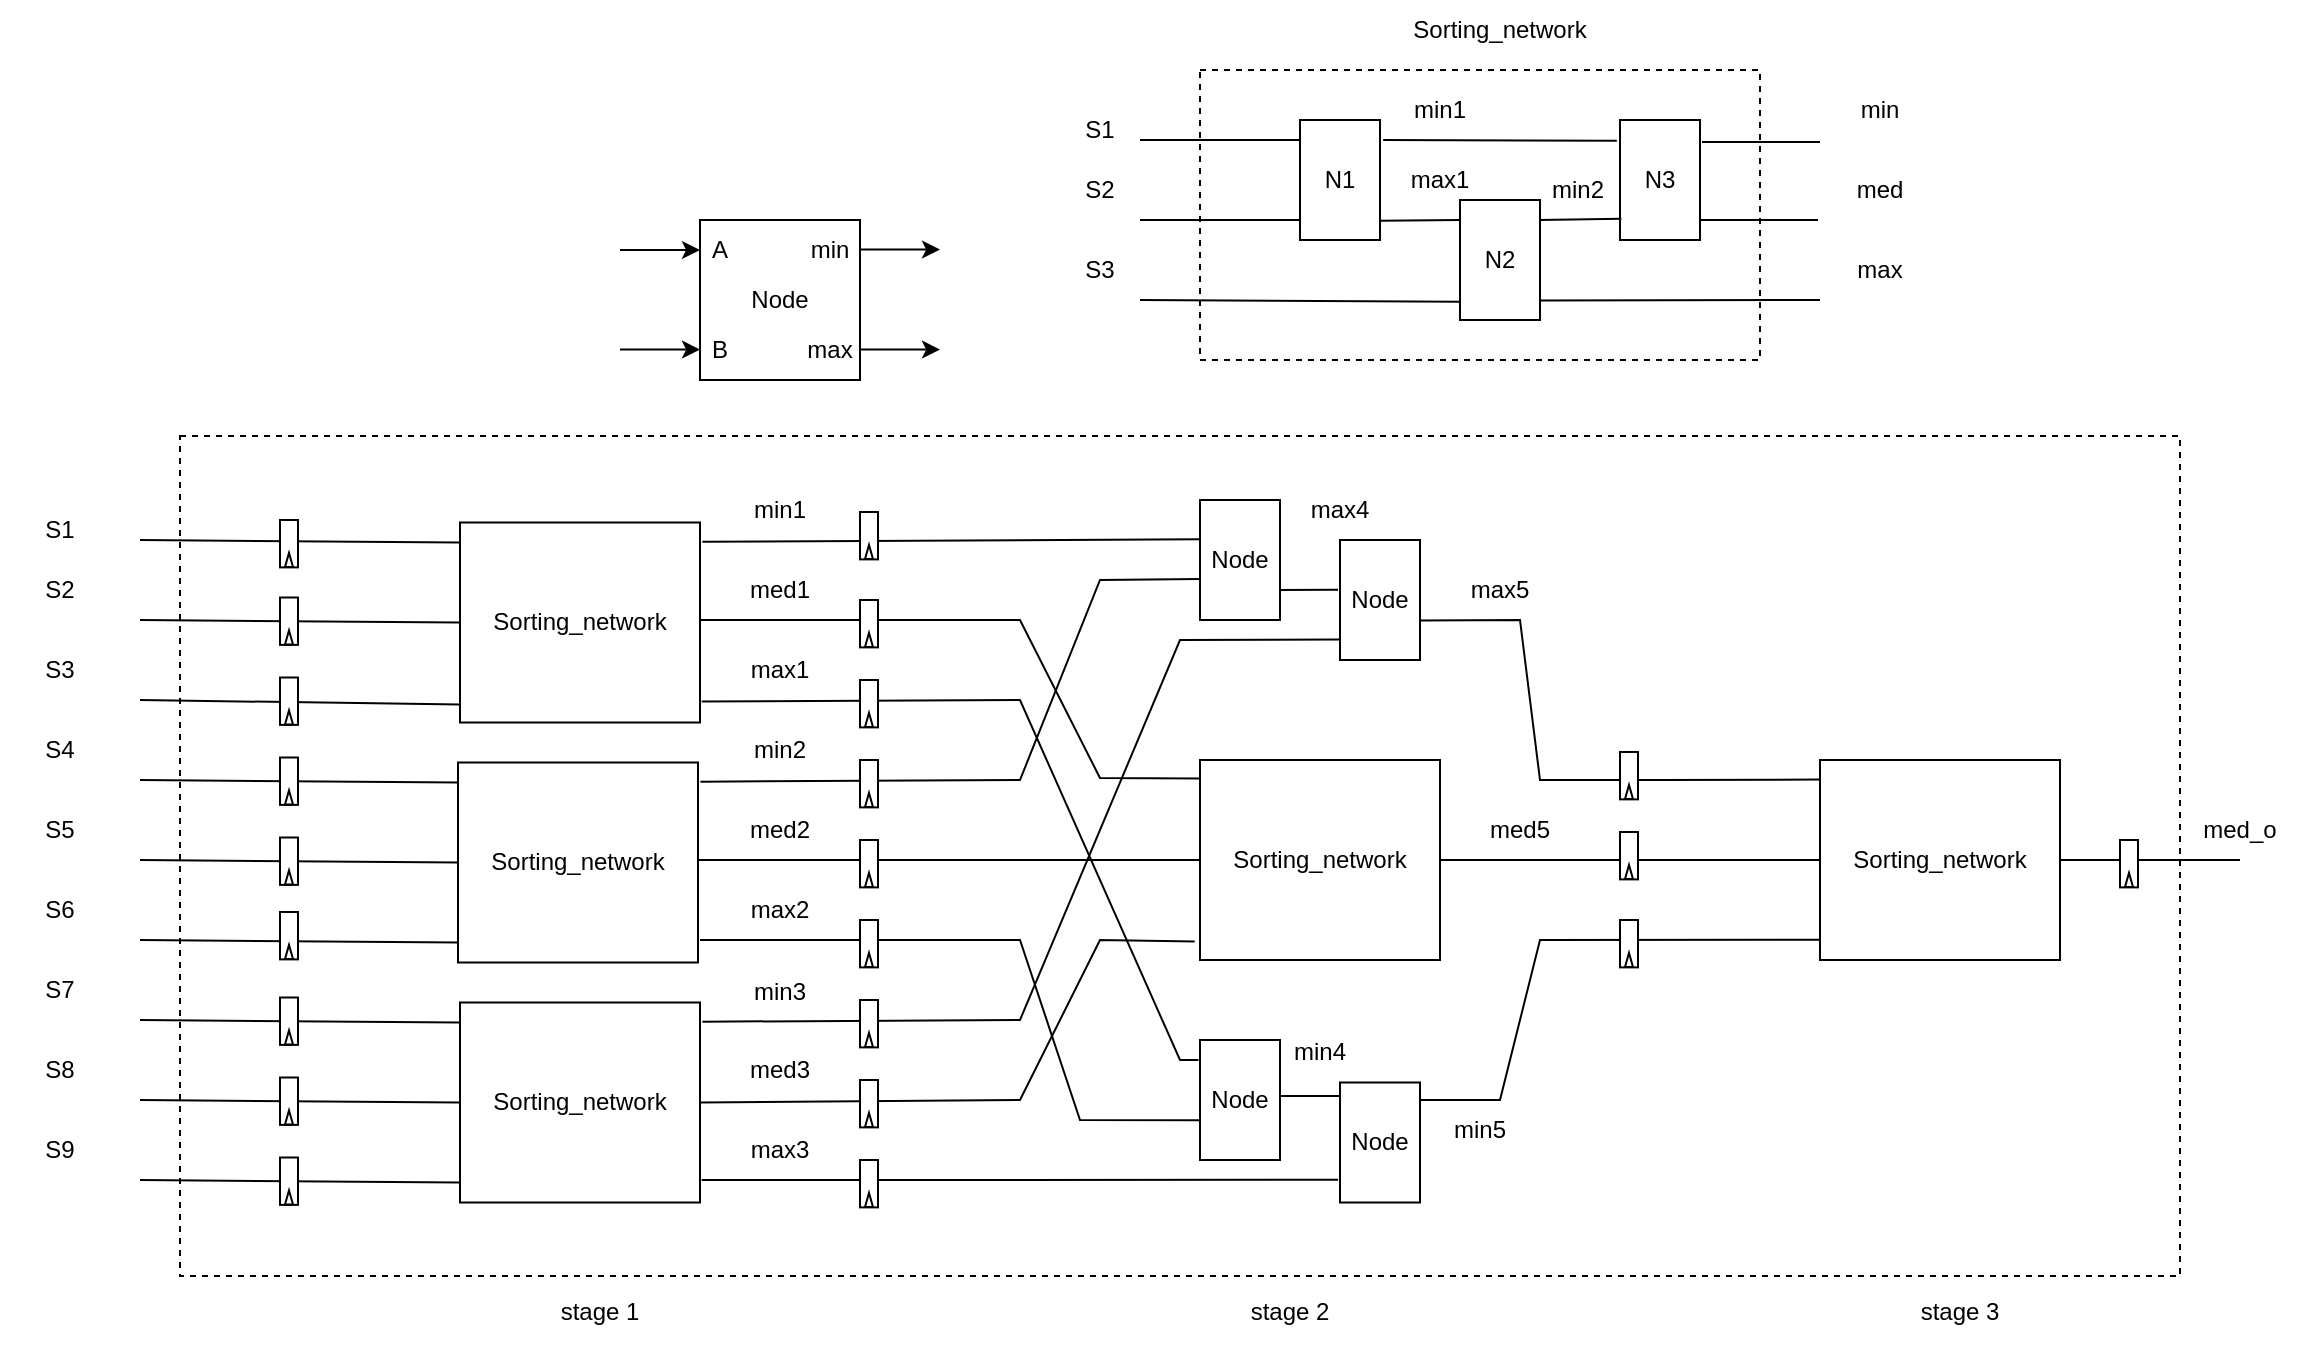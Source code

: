 <mxfile version="25.0.3">
  <diagram name="Page-1" id="OZMEXE9qiZKhC_GyDNDu">
    <mxGraphModel dx="2766" dy="2013" grid="1" gridSize="10" guides="1" tooltips="1" connect="1" arrows="1" fold="1" page="1" pageScale="1" pageWidth="850" pageHeight="1100" math="0" shadow="0">
      <root>
        <mxCell id="0" />
        <mxCell id="1" parent="0" />
        <mxCell id="ywR6gdVo3KpFQ-rbXmJj-112" value="" style="rounded=0;whiteSpace=wrap;html=1;dashed=1;" parent="1" vertex="1">
          <mxGeometry x="-100" y="188" width="1000" height="420" as="geometry" />
        </mxCell>
        <mxCell id="uKL7S93gOn8IDhQJY8BF-62" value="" style="rounded=0;whiteSpace=wrap;html=1;dashed=1;" parent="1" vertex="1">
          <mxGeometry x="410" y="5" width="280" height="145" as="geometry" />
        </mxCell>
        <mxCell id="uKL7S93gOn8IDhQJY8BF-1" value="" style="endArrow=none;html=1;rounded=0;" parent="1" edge="1">
          <mxGeometry width="50" height="50" relative="1" as="geometry">
            <mxPoint x="-120" y="240" as="sourcePoint" />
            <mxPoint x="40" y="241.25" as="targetPoint" />
          </mxGeometry>
        </mxCell>
        <mxCell id="uKL7S93gOn8IDhQJY8BF-2" value="" style="endArrow=none;html=1;rounded=0;" parent="1" edge="1">
          <mxGeometry width="50" height="50" relative="1" as="geometry">
            <mxPoint x="-120" y="280" as="sourcePoint" />
            <mxPoint x="40" y="281.25" as="targetPoint" />
          </mxGeometry>
        </mxCell>
        <mxCell id="uKL7S93gOn8IDhQJY8BF-3" value="" style="endArrow=none;html=1;rounded=0;" parent="1" edge="1">
          <mxGeometry width="50" height="50" relative="1" as="geometry">
            <mxPoint x="-120" y="320" as="sourcePoint" />
            <mxPoint x="40" y="322.25" as="targetPoint" />
          </mxGeometry>
        </mxCell>
        <mxCell id="uKL7S93gOn8IDhQJY8BF-5" value="" style="endArrow=none;html=1;rounded=0;" parent="1" edge="1">
          <mxGeometry width="50" height="50" relative="1" as="geometry">
            <mxPoint x="-120" y="360" as="sourcePoint" />
            <mxPoint x="40" y="361.25" as="targetPoint" />
          </mxGeometry>
        </mxCell>
        <mxCell id="uKL7S93gOn8IDhQJY8BF-6" value="" style="endArrow=none;html=1;rounded=0;" parent="1" edge="1">
          <mxGeometry width="50" height="50" relative="1" as="geometry">
            <mxPoint x="-120" y="400" as="sourcePoint" />
            <mxPoint x="40" y="401.25" as="targetPoint" />
          </mxGeometry>
        </mxCell>
        <mxCell id="uKL7S93gOn8IDhQJY8BF-7" value="" style="endArrow=none;html=1;rounded=0;" parent="1" edge="1">
          <mxGeometry width="50" height="50" relative="1" as="geometry">
            <mxPoint x="-120" y="440" as="sourcePoint" />
            <mxPoint x="40" y="441.25" as="targetPoint" />
          </mxGeometry>
        </mxCell>
        <mxCell id="uKL7S93gOn8IDhQJY8BF-8" value="" style="endArrow=none;html=1;rounded=0;" parent="1" edge="1">
          <mxGeometry width="50" height="50" relative="1" as="geometry">
            <mxPoint x="-120" y="480" as="sourcePoint" />
            <mxPoint x="40" y="481.25" as="targetPoint" />
          </mxGeometry>
        </mxCell>
        <mxCell id="uKL7S93gOn8IDhQJY8BF-9" value="" style="endArrow=none;html=1;rounded=0;" parent="1" edge="1">
          <mxGeometry width="50" height="50" relative="1" as="geometry">
            <mxPoint x="-120" y="520" as="sourcePoint" />
            <mxPoint x="40" y="521.25" as="targetPoint" />
          </mxGeometry>
        </mxCell>
        <mxCell id="uKL7S93gOn8IDhQJY8BF-10" value="" style="endArrow=none;html=1;rounded=0;" parent="1" edge="1">
          <mxGeometry width="50" height="50" relative="1" as="geometry">
            <mxPoint x="-120" y="560" as="sourcePoint" />
            <mxPoint x="40" y="561.25" as="targetPoint" />
          </mxGeometry>
        </mxCell>
        <mxCell id="uKL7S93gOn8IDhQJY8BF-13" value="S1" style="text;html=1;align=center;verticalAlign=middle;whiteSpace=wrap;rounded=0;" parent="1" vertex="1">
          <mxGeometry x="-190" y="220" width="60" height="30" as="geometry" />
        </mxCell>
        <mxCell id="uKL7S93gOn8IDhQJY8BF-14" value="S2" style="text;html=1;align=center;verticalAlign=middle;whiteSpace=wrap;rounded=0;" parent="1" vertex="1">
          <mxGeometry x="-190" y="250" width="60" height="30" as="geometry" />
        </mxCell>
        <mxCell id="uKL7S93gOn8IDhQJY8BF-15" value="S3" style="text;html=1;align=center;verticalAlign=middle;whiteSpace=wrap;rounded=0;" parent="1" vertex="1">
          <mxGeometry x="-190" y="290" width="60" height="30" as="geometry" />
        </mxCell>
        <mxCell id="uKL7S93gOn8IDhQJY8BF-16" value="S4" style="text;html=1;align=center;verticalAlign=middle;whiteSpace=wrap;rounded=0;" parent="1" vertex="1">
          <mxGeometry x="-190" y="330" width="60" height="30" as="geometry" />
        </mxCell>
        <mxCell id="uKL7S93gOn8IDhQJY8BF-17" value="S5" style="text;html=1;align=center;verticalAlign=middle;whiteSpace=wrap;rounded=0;" parent="1" vertex="1">
          <mxGeometry x="-190" y="370" width="60" height="30" as="geometry" />
        </mxCell>
        <mxCell id="uKL7S93gOn8IDhQJY8BF-18" value="S6" style="text;html=1;align=center;verticalAlign=middle;whiteSpace=wrap;rounded=0;" parent="1" vertex="1">
          <mxGeometry x="-190" y="410" width="60" height="30" as="geometry" />
        </mxCell>
        <mxCell id="uKL7S93gOn8IDhQJY8BF-19" value="S7" style="text;html=1;align=center;verticalAlign=middle;whiteSpace=wrap;rounded=0;" parent="1" vertex="1">
          <mxGeometry x="-190" y="450" width="60" height="30" as="geometry" />
        </mxCell>
        <mxCell id="uKL7S93gOn8IDhQJY8BF-20" value="S8" style="text;html=1;align=center;verticalAlign=middle;whiteSpace=wrap;rounded=0;" parent="1" vertex="1">
          <mxGeometry x="-190" y="490" width="60" height="30" as="geometry" />
        </mxCell>
        <mxCell id="uKL7S93gOn8IDhQJY8BF-21" value="S9" style="text;html=1;align=center;verticalAlign=middle;whiteSpace=wrap;rounded=0;" parent="1" vertex="1">
          <mxGeometry x="-190" y="530" width="60" height="30" as="geometry" />
        </mxCell>
        <mxCell id="uKL7S93gOn8IDhQJY8BF-28" value="Node" style="rounded=0;whiteSpace=wrap;html=1;" parent="1" vertex="1">
          <mxGeometry x="160" y="80" width="80" height="80" as="geometry" />
        </mxCell>
        <mxCell id="uKL7S93gOn8IDhQJY8BF-29" value="A" style="text;html=1;align=center;verticalAlign=middle;whiteSpace=wrap;rounded=0;" parent="1" vertex="1">
          <mxGeometry x="160" y="80" width="20" height="30" as="geometry" />
        </mxCell>
        <mxCell id="uKL7S93gOn8IDhQJY8BF-31" value="B" style="text;html=1;align=center;verticalAlign=middle;whiteSpace=wrap;rounded=0;" parent="1" vertex="1">
          <mxGeometry x="160" y="130" width="20" height="30" as="geometry" />
        </mxCell>
        <mxCell id="uKL7S93gOn8IDhQJY8BF-33" value="min" style="text;html=1;align=center;verticalAlign=middle;whiteSpace=wrap;rounded=0;" parent="1" vertex="1">
          <mxGeometry x="210" y="80" width="30" height="30" as="geometry" />
        </mxCell>
        <mxCell id="uKL7S93gOn8IDhQJY8BF-34" value="max" style="text;html=1;align=center;verticalAlign=middle;whiteSpace=wrap;rounded=0;" parent="1" vertex="1">
          <mxGeometry x="210" y="130" width="30" height="30" as="geometry" />
        </mxCell>
        <mxCell id="uKL7S93gOn8IDhQJY8BF-35" value="" style="endArrow=classic;html=1;rounded=0;entryX=0;entryY=0.5;entryDx=0;entryDy=0;" parent="1" target="uKL7S93gOn8IDhQJY8BF-29" edge="1">
          <mxGeometry width="50" height="50" relative="1" as="geometry">
            <mxPoint x="120" y="95" as="sourcePoint" />
            <mxPoint x="120" y="80" as="targetPoint" />
          </mxGeometry>
        </mxCell>
        <mxCell id="uKL7S93gOn8IDhQJY8BF-36" value="" style="endArrow=classic;html=1;rounded=0;entryX=0;entryY=0.5;entryDx=0;entryDy=0;" parent="1" edge="1">
          <mxGeometry width="50" height="50" relative="1" as="geometry">
            <mxPoint x="120" y="144.8" as="sourcePoint" />
            <mxPoint x="160" y="144.8" as="targetPoint" />
          </mxGeometry>
        </mxCell>
        <mxCell id="uKL7S93gOn8IDhQJY8BF-37" value="" style="endArrow=classic;html=1;rounded=0;entryX=0;entryY=0.5;entryDx=0;entryDy=0;" parent="1" edge="1">
          <mxGeometry width="50" height="50" relative="1" as="geometry">
            <mxPoint x="240" y="94.8" as="sourcePoint" />
            <mxPoint x="280" y="94.8" as="targetPoint" />
          </mxGeometry>
        </mxCell>
        <mxCell id="uKL7S93gOn8IDhQJY8BF-38" value="" style="endArrow=classic;html=1;rounded=0;entryX=0;entryY=0.5;entryDx=0;entryDy=0;" parent="1" edge="1">
          <mxGeometry width="50" height="50" relative="1" as="geometry">
            <mxPoint x="240" y="144.8" as="sourcePoint" />
            <mxPoint x="280" y="144.8" as="targetPoint" />
          </mxGeometry>
        </mxCell>
        <mxCell id="uKL7S93gOn8IDhQJY8BF-42" value="" style="endArrow=none;html=1;rounded=0;" parent="1" edge="1">
          <mxGeometry width="50" height="50" relative="1" as="geometry">
            <mxPoint x="380" y="40" as="sourcePoint" />
            <mxPoint x="460" y="40" as="targetPoint" />
          </mxGeometry>
        </mxCell>
        <mxCell id="uKL7S93gOn8IDhQJY8BF-43" value="" style="endArrow=none;html=1;rounded=0;" parent="1" edge="1">
          <mxGeometry width="50" height="50" relative="1" as="geometry">
            <mxPoint x="380" y="80" as="sourcePoint" />
            <mxPoint x="460" y="80" as="targetPoint" />
          </mxGeometry>
        </mxCell>
        <mxCell id="uKL7S93gOn8IDhQJY8BF-44" value="" style="endArrow=none;html=1;rounded=0;entryX=0.02;entryY=0.847;entryDx=0;entryDy=0;entryPerimeter=0;" parent="1" target="uKL7S93gOn8IDhQJY8BF-50" edge="1">
          <mxGeometry width="50" height="50" relative="1" as="geometry">
            <mxPoint x="380" y="120" as="sourcePoint" />
            <mxPoint x="460" y="120" as="targetPoint" />
          </mxGeometry>
        </mxCell>
        <mxCell id="uKL7S93gOn8IDhQJY8BF-45" value="S1" style="text;html=1;align=center;verticalAlign=middle;whiteSpace=wrap;rounded=0;" parent="1" vertex="1">
          <mxGeometry x="330" y="20" width="60" height="30" as="geometry" />
        </mxCell>
        <mxCell id="uKL7S93gOn8IDhQJY8BF-46" value="S2" style="text;html=1;align=center;verticalAlign=middle;whiteSpace=wrap;rounded=0;" parent="1" vertex="1">
          <mxGeometry x="330" y="50" width="60" height="30" as="geometry" />
        </mxCell>
        <mxCell id="uKL7S93gOn8IDhQJY8BF-47" value="S3" style="text;html=1;align=center;verticalAlign=middle;whiteSpace=wrap;rounded=0;" parent="1" vertex="1">
          <mxGeometry x="330" y="90" width="60" height="30" as="geometry" />
        </mxCell>
        <mxCell id="uKL7S93gOn8IDhQJY8BF-48" value="N1" style="rounded=0;whiteSpace=wrap;html=1;" parent="1" vertex="1">
          <mxGeometry x="460" y="30" width="40" height="60" as="geometry" />
        </mxCell>
        <mxCell id="uKL7S93gOn8IDhQJY8BF-49" value="" style="endArrow=none;html=1;rounded=0;exitX=0.99;exitY=0.84;exitDx=0;exitDy=0;exitPerimeter=0;" parent="1" source="uKL7S93gOn8IDhQJY8BF-48" edge="1">
          <mxGeometry width="50" height="50" relative="1" as="geometry">
            <mxPoint x="560" y="120" as="sourcePoint" />
            <mxPoint x="540" y="80" as="targetPoint" />
          </mxGeometry>
        </mxCell>
        <mxCell id="uKL7S93gOn8IDhQJY8BF-50" value="N2" style="rounded=0;whiteSpace=wrap;html=1;" parent="1" vertex="1">
          <mxGeometry x="540" y="70" width="40" height="60" as="geometry" />
        </mxCell>
        <mxCell id="uKL7S93gOn8IDhQJY8BF-51" value="N3" style="rounded=0;whiteSpace=wrap;html=1;" parent="1" vertex="1">
          <mxGeometry x="620" y="30" width="40" height="60" as="geometry" />
        </mxCell>
        <mxCell id="uKL7S93gOn8IDhQJY8BF-52" value="" style="endArrow=none;html=1;rounded=0;entryX=-0.04;entryY=0.173;entryDx=0;entryDy=0;entryPerimeter=0;exitX=1.04;exitY=0.167;exitDx=0;exitDy=0;exitPerimeter=0;" parent="1" source="uKL7S93gOn8IDhQJY8BF-48" target="uKL7S93gOn8IDhQJY8BF-51" edge="1">
          <mxGeometry width="50" height="50" relative="1" as="geometry">
            <mxPoint x="535" y="80" as="sourcePoint" />
            <mxPoint x="585" y="30" as="targetPoint" />
          </mxGeometry>
        </mxCell>
        <mxCell id="uKL7S93gOn8IDhQJY8BF-53" value="" style="endArrow=none;html=1;rounded=0;exitX=0.992;exitY=0.167;exitDx=0;exitDy=0;exitPerimeter=0;entryX=0.017;entryY=0.822;entryDx=0;entryDy=0;entryPerimeter=0;" parent="1" source="uKL7S93gOn8IDhQJY8BF-50" target="uKL7S93gOn8IDhQJY8BF-51" edge="1">
          <mxGeometry width="50" height="50" relative="1" as="geometry">
            <mxPoint x="650" y="100" as="sourcePoint" />
            <mxPoint x="700" y="50" as="targetPoint" />
          </mxGeometry>
        </mxCell>
        <mxCell id="uKL7S93gOn8IDhQJY8BF-54" value="" style="endArrow=none;html=1;rounded=0;exitX=0.996;exitY=0.837;exitDx=0;exitDy=0;exitPerimeter=0;" parent="1" source="uKL7S93gOn8IDhQJY8BF-50" edge="1">
          <mxGeometry width="50" height="50" relative="1" as="geometry">
            <mxPoint x="650" y="150" as="sourcePoint" />
            <mxPoint x="720" y="120" as="targetPoint" />
          </mxGeometry>
        </mxCell>
        <mxCell id="uKL7S93gOn8IDhQJY8BF-55" value="" style="endArrow=none;html=1;rounded=0;" parent="1" edge="1">
          <mxGeometry width="50" height="50" relative="1" as="geometry">
            <mxPoint x="661" y="41" as="sourcePoint" />
            <mxPoint x="720" y="41" as="targetPoint" />
          </mxGeometry>
        </mxCell>
        <mxCell id="uKL7S93gOn8IDhQJY8BF-56" value="" style="endArrow=none;html=1;rounded=0;exitX=1.032;exitY=0.181;exitDx=0;exitDy=0;exitPerimeter=0;" parent="1" edge="1">
          <mxGeometry width="50" height="50" relative="1" as="geometry">
            <mxPoint x="660" y="80" as="sourcePoint" />
            <mxPoint x="719" y="80" as="targetPoint" />
          </mxGeometry>
        </mxCell>
        <mxCell id="uKL7S93gOn8IDhQJY8BF-58" value="min" style="text;html=1;align=center;verticalAlign=middle;whiteSpace=wrap;rounded=0;" parent="1" vertex="1">
          <mxGeometry x="720" y="10" width="60" height="30" as="geometry" />
        </mxCell>
        <mxCell id="uKL7S93gOn8IDhQJY8BF-60" value="med" style="text;html=1;align=center;verticalAlign=middle;whiteSpace=wrap;rounded=0;" parent="1" vertex="1">
          <mxGeometry x="720" y="50" width="60" height="30" as="geometry" />
        </mxCell>
        <mxCell id="uKL7S93gOn8IDhQJY8BF-61" value="max" style="text;html=1;align=center;verticalAlign=middle;whiteSpace=wrap;rounded=0;" parent="1" vertex="1">
          <mxGeometry x="720" y="90" width="60" height="30" as="geometry" />
        </mxCell>
        <mxCell id="uKL7S93gOn8IDhQJY8BF-63" value="Sorting_network" style="text;html=1;align=center;verticalAlign=middle;whiteSpace=wrap;rounded=0;" parent="1" vertex="1">
          <mxGeometry x="530" y="-30" width="60" height="30" as="geometry" />
        </mxCell>
        <mxCell id="uKL7S93gOn8IDhQJY8BF-64" value="Sorting_network" style="rounded=0;whiteSpace=wrap;html=1;" parent="1" vertex="1">
          <mxGeometry x="40" y="231.25" width="120" height="100" as="geometry" />
        </mxCell>
        <mxCell id="uKL7S93gOn8IDhQJY8BF-65" value="" style="endArrow=none;html=1;rounded=0;exitX=1.01;exitY=0.096;exitDx=0;exitDy=0;exitPerimeter=0;entryX=0.005;entryY=0.327;entryDx=0;entryDy=0;entryPerimeter=0;" parent="1" source="uKL7S93gOn8IDhQJY8BF-64" target="ywR6gdVo3KpFQ-rbXmJj-98" edge="1">
          <mxGeometry width="50" height="50" relative="1" as="geometry">
            <mxPoint x="300" y="260" as="sourcePoint" />
            <mxPoint x="407.48" y="238.55" as="targetPoint" />
          </mxGeometry>
        </mxCell>
        <mxCell id="uKL7S93gOn8IDhQJY8BF-66" value="" style="endArrow=none;html=1;rounded=0;entryX=0;entryY=0.092;entryDx=0;entryDy=0;entryPerimeter=0;" parent="1" target="uKL7S93gOn8IDhQJY8BF-96" edge="1">
          <mxGeometry width="50" height="50" relative="1" as="geometry">
            <mxPoint x="160" y="280" as="sourcePoint" />
            <mxPoint x="321" y="279.66" as="targetPoint" />
            <Array as="points">
              <mxPoint x="320" y="280" />
              <mxPoint x="360" y="359" />
            </Array>
          </mxGeometry>
        </mxCell>
        <mxCell id="uKL7S93gOn8IDhQJY8BF-67" value="" style="endArrow=none;html=1;rounded=0;exitX=1.007;exitY=0.895;exitDx=0;exitDy=0;exitPerimeter=0;entryX=-0.019;entryY=0.167;entryDx=0;entryDy=0;entryPerimeter=0;" parent="1" source="uKL7S93gOn8IDhQJY8BF-64" target="ywR6gdVo3KpFQ-rbXmJj-103" edge="1">
          <mxGeometry width="50" height="50" relative="1" as="geometry">
            <mxPoint x="240" y="320" as="sourcePoint" />
            <mxPoint x="410.0" y="500.3" as="targetPoint" />
            <Array as="points">
              <mxPoint x="320" y="320" />
              <mxPoint x="400" y="500" />
            </Array>
          </mxGeometry>
        </mxCell>
        <mxCell id="uKL7S93gOn8IDhQJY8BF-68" value="min1" style="text;html=1;align=center;verticalAlign=middle;whiteSpace=wrap;rounded=0;" parent="1" vertex="1">
          <mxGeometry x="169.5" y="210" width="60" height="30" as="geometry" />
        </mxCell>
        <mxCell id="uKL7S93gOn8IDhQJY8BF-70" value="med1" style="text;html=1;align=center;verticalAlign=middle;whiteSpace=wrap;rounded=0;" parent="1" vertex="1">
          <mxGeometry x="170" y="250" width="60" height="30" as="geometry" />
        </mxCell>
        <mxCell id="uKL7S93gOn8IDhQJY8BF-71" value="max1" style="text;html=1;align=center;verticalAlign=middle;whiteSpace=wrap;rounded=0;" parent="1" vertex="1">
          <mxGeometry x="170" y="290" width="60" height="30" as="geometry" />
        </mxCell>
        <mxCell id="uKL7S93gOn8IDhQJY8BF-80" value="Sorting_network" style="rounded=0;whiteSpace=wrap;html=1;" parent="1" vertex="1">
          <mxGeometry x="39" y="351.25" width="120" height="100" as="geometry" />
        </mxCell>
        <mxCell id="uKL7S93gOn8IDhQJY8BF-81" value="" style="endArrow=none;html=1;rounded=0;exitX=1.01;exitY=0.096;exitDx=0;exitDy=0;exitPerimeter=0;entryX=-0.006;entryY=0.658;entryDx=0;entryDy=0;entryPerimeter=0;" parent="1" source="uKL7S93gOn8IDhQJY8BF-80" target="ywR6gdVo3KpFQ-rbXmJj-98" edge="1">
          <mxGeometry width="50" height="50" relative="1" as="geometry">
            <mxPoint x="299" y="380" as="sourcePoint" />
            <mxPoint x="409" y="260" as="targetPoint" />
            <Array as="points">
              <mxPoint x="320" y="360" />
              <mxPoint x="360" y="260" />
            </Array>
          </mxGeometry>
        </mxCell>
        <mxCell id="uKL7S93gOn8IDhQJY8BF-82" value="" style="endArrow=none;html=1;rounded=0;entryX=0;entryY=0.5;entryDx=0;entryDy=0;" parent="1" target="uKL7S93gOn8IDhQJY8BF-96" edge="1">
          <mxGeometry width="50" height="50" relative="1" as="geometry">
            <mxPoint x="159" y="400" as="sourcePoint" />
            <mxPoint x="320" y="399.66" as="targetPoint" />
          </mxGeometry>
        </mxCell>
        <mxCell id="uKL7S93gOn8IDhQJY8BF-83" value="" style="endArrow=none;html=1;rounded=0;entryX=0.016;entryY=0.668;entryDx=0;entryDy=0;entryPerimeter=0;" parent="1" target="ywR6gdVo3KpFQ-rbXmJj-103" edge="1">
          <mxGeometry width="50" height="50" relative="1" as="geometry">
            <mxPoint x="160" y="440" as="sourcePoint" />
            <mxPoint x="408.92" y="529.6" as="targetPoint" />
            <Array as="points">
              <mxPoint x="320" y="440" />
              <mxPoint x="350" y="530" />
            </Array>
          </mxGeometry>
        </mxCell>
        <mxCell id="uKL7S93gOn8IDhQJY8BF-84" value="min2" style="text;html=1;align=center;verticalAlign=middle;whiteSpace=wrap;rounded=0;" parent="1" vertex="1">
          <mxGeometry x="169.5" y="330" width="60" height="30" as="geometry" />
        </mxCell>
        <mxCell id="uKL7S93gOn8IDhQJY8BF-85" value="med2" style="text;html=1;align=center;verticalAlign=middle;whiteSpace=wrap;rounded=0;" parent="1" vertex="1">
          <mxGeometry x="170" y="370" width="60" height="30" as="geometry" />
        </mxCell>
        <mxCell id="uKL7S93gOn8IDhQJY8BF-86" value="max2" style="text;html=1;align=center;verticalAlign=middle;whiteSpace=wrap;rounded=0;" parent="1" vertex="1">
          <mxGeometry x="170" y="410" width="60" height="30" as="geometry" />
        </mxCell>
        <mxCell id="uKL7S93gOn8IDhQJY8BF-87" value="Sorting_network" style="rounded=0;whiteSpace=wrap;html=1;" parent="1" vertex="1">
          <mxGeometry x="40" y="471.25" width="120" height="100" as="geometry" />
        </mxCell>
        <mxCell id="uKL7S93gOn8IDhQJY8BF-88" value="" style="endArrow=none;html=1;rounded=0;exitX=1.01;exitY=0.096;exitDx=0;exitDy=0;exitPerimeter=0;entryX=-0.011;entryY=0.829;entryDx=0;entryDy=0;entryPerimeter=0;" parent="1" source="uKL7S93gOn8IDhQJY8BF-87" target="ywR6gdVo3KpFQ-rbXmJj-99" edge="1">
          <mxGeometry width="50" height="50" relative="1" as="geometry">
            <mxPoint x="300" y="500" as="sourcePoint" />
            <mxPoint x="410" y="280" as="targetPoint" />
            <Array as="points">
              <mxPoint x="320" y="480" />
              <mxPoint x="400" y="290" />
            </Array>
          </mxGeometry>
        </mxCell>
        <mxCell id="uKL7S93gOn8IDhQJY8BF-89" value="" style="endArrow=none;html=1;rounded=0;exitX=1;exitY=0.5;exitDx=0;exitDy=0;entryX=-0.022;entryY=0.907;entryDx=0;entryDy=0;entryPerimeter=0;" parent="1" source="uKL7S93gOn8IDhQJY8BF-87" target="uKL7S93gOn8IDhQJY8BF-96" edge="1">
          <mxGeometry width="50" height="50" relative="1" as="geometry">
            <mxPoint x="240" y="519.66" as="sourcePoint" />
            <mxPoint x="321" y="519.66" as="targetPoint" />
            <Array as="points">
              <mxPoint x="320" y="520" />
              <mxPoint x="360" y="440" />
            </Array>
          </mxGeometry>
        </mxCell>
        <mxCell id="uKL7S93gOn8IDhQJY8BF-90" value="" style="endArrow=none;html=1;rounded=0;exitX=1.007;exitY=0.888;exitDx=0;exitDy=0;exitPerimeter=0;entryX=-0.024;entryY=0.81;entryDx=0;entryDy=0;entryPerimeter=0;" parent="1" source="uKL7S93gOn8IDhQJY8BF-87" target="ywR6gdVo3KpFQ-rbXmJj-104" edge="1">
          <mxGeometry width="50" height="50" relative="1" as="geometry">
            <mxPoint x="240" y="560" as="sourcePoint" />
            <mxPoint x="407.72" y="559.0" as="targetPoint" />
          </mxGeometry>
        </mxCell>
        <mxCell id="uKL7S93gOn8IDhQJY8BF-91" value="min3" style="text;html=1;align=center;verticalAlign=middle;whiteSpace=wrap;rounded=0;" parent="1" vertex="1">
          <mxGeometry x="170" y="451.25" width="60" height="30" as="geometry" />
        </mxCell>
        <mxCell id="uKL7S93gOn8IDhQJY8BF-92" value="med3" style="text;html=1;align=center;verticalAlign=middle;whiteSpace=wrap;rounded=0;" parent="1" vertex="1">
          <mxGeometry x="169.5" y="490" width="60" height="30" as="geometry" />
        </mxCell>
        <mxCell id="uKL7S93gOn8IDhQJY8BF-93" value="max3" style="text;html=1;align=center;verticalAlign=middle;whiteSpace=wrap;rounded=0;" parent="1" vertex="1">
          <mxGeometry x="170" y="530" width="60" height="30" as="geometry" />
        </mxCell>
        <mxCell id="uKL7S93gOn8IDhQJY8BF-96" value="Sorting_network" style="rounded=0;whiteSpace=wrap;html=1;" parent="1" vertex="1">
          <mxGeometry x="410" y="350" width="120" height="100" as="geometry" />
        </mxCell>
        <mxCell id="uKL7S93gOn8IDhQJY8BF-97" value="min1" style="text;html=1;align=center;verticalAlign=middle;whiteSpace=wrap;rounded=0;" parent="1" vertex="1">
          <mxGeometry x="500" y="10" width="60" height="30" as="geometry" />
        </mxCell>
        <mxCell id="uKL7S93gOn8IDhQJY8BF-99" value="max1" style="text;html=1;align=center;verticalAlign=middle;whiteSpace=wrap;rounded=0;" parent="1" vertex="1">
          <mxGeometry x="500" y="45" width="60" height="30" as="geometry" />
        </mxCell>
        <mxCell id="uKL7S93gOn8IDhQJY8BF-100" value="min2" style="text;html=1;align=center;verticalAlign=middle;whiteSpace=wrap;rounded=0;" parent="1" vertex="1">
          <mxGeometry x="569" y="50" width="60" height="30" as="geometry" />
        </mxCell>
        <mxCell id="uKL7S93gOn8IDhQJY8BF-104" value="" style="endArrow=none;html=1;rounded=0;exitX=1;exitY=0.5;exitDx=0;exitDy=0;entryX=0;entryY=0.5;entryDx=0;entryDy=0;" parent="1" source="uKL7S93gOn8IDhQJY8BF-96" target="uKL7S93gOn8IDhQJY8BF-107" edge="1">
          <mxGeometry width="50" height="50" relative="1" as="geometry">
            <mxPoint x="740" y="460" as="sourcePoint" />
            <mxPoint x="600" y="400" as="targetPoint" />
          </mxGeometry>
        </mxCell>
        <mxCell id="uKL7S93gOn8IDhQJY8BF-107" value="Sorting_network" style="rounded=0;whiteSpace=wrap;html=1;" parent="1" vertex="1">
          <mxGeometry x="720" y="350" width="120" height="100" as="geometry" />
        </mxCell>
        <mxCell id="uKL7S93gOn8IDhQJY8BF-108" value="" style="endArrow=none;html=1;rounded=0;entryX=0.001;entryY=0.098;entryDx=0;entryDy=0;entryPerimeter=0;exitX=0.994;exitY=0.67;exitDx=0;exitDy=0;exitPerimeter=0;" parent="1" source="ywR6gdVo3KpFQ-rbXmJj-99" target="uKL7S93gOn8IDhQJY8BF-107" edge="1">
          <mxGeometry width="50" height="50" relative="1" as="geometry">
            <mxPoint x="530.6" y="279.05" as="sourcePoint" />
            <mxPoint x="610" y="350" as="targetPoint" />
            <Array as="points">
              <mxPoint x="570" y="280" />
              <mxPoint x="580" y="360" />
              <mxPoint x="640" y="360" />
            </Array>
          </mxGeometry>
        </mxCell>
        <mxCell id="uKL7S93gOn8IDhQJY8BF-110" value="" style="endArrow=none;html=1;rounded=0;entryX=-0.001;entryY=0.899;entryDx=0;entryDy=0;entryPerimeter=0;exitX=1;exitY=0.146;exitDx=0;exitDy=0;exitPerimeter=0;" parent="1" source="ywR6gdVo3KpFQ-rbXmJj-104" target="uKL7S93gOn8IDhQJY8BF-107" edge="1">
          <mxGeometry width="50" height="50" relative="1" as="geometry">
            <mxPoint x="530.0" y="520" as="sourcePoint" />
            <mxPoint x="570" y="500" as="targetPoint" />
            <Array as="points">
              <mxPoint x="560" y="520" />
              <mxPoint x="580" y="440" />
            </Array>
          </mxGeometry>
        </mxCell>
        <mxCell id="uKL7S93gOn8IDhQJY8BF-111" value="" style="endArrow=none;html=1;rounded=0;exitX=1;exitY=0.5;exitDx=0;exitDy=0;entryX=0.5;entryY=1;entryDx=0;entryDy=0;" parent="1" source="uKL7S93gOn8IDhQJY8BF-107" target="uKL7S93gOn8IDhQJY8BF-119" edge="1">
          <mxGeometry width="50" height="50" relative="1" as="geometry">
            <mxPoint x="770" y="420" as="sourcePoint" />
            <mxPoint x="780" y="400" as="targetPoint" />
          </mxGeometry>
        </mxCell>
        <mxCell id="uKL7S93gOn8IDhQJY8BF-118" value="med5" style="text;html=1;align=center;verticalAlign=middle;whiteSpace=wrap;rounded=0;" parent="1" vertex="1">
          <mxGeometry x="540" y="370" width="60" height="30" as="geometry" />
        </mxCell>
        <mxCell id="uKL7S93gOn8IDhQJY8BF-119" value="med_o" style="text;html=1;align=center;verticalAlign=middle;whiteSpace=wrap;rounded=0;" parent="1" vertex="1">
          <mxGeometry x="900" y="369.99" width="60" height="30" as="geometry" />
        </mxCell>
        <mxCell id="zksBitmu3ssV2ISToepD-1" value="stage 1" style="text;html=1;align=center;verticalAlign=middle;whiteSpace=wrap;rounded=0;" parent="1" vertex="1">
          <mxGeometry x="80" y="611.25" width="60" height="30" as="geometry" />
        </mxCell>
        <mxCell id="zksBitmu3ssV2ISToepD-3" value="stage 2" style="text;html=1;align=center;verticalAlign=middle;whiteSpace=wrap;rounded=0;" parent="1" vertex="1">
          <mxGeometry x="425" y="611.25" width="60" height="30" as="geometry" />
        </mxCell>
        <mxCell id="zksBitmu3ssV2ISToepD-4" value="stage 3" style="text;html=1;align=center;verticalAlign=middle;whiteSpace=wrap;rounded=0;" parent="1" vertex="1">
          <mxGeometry x="760" y="611.25" width="60" height="30" as="geometry" />
        </mxCell>
        <mxCell id="_PjeG-Arwg3pyeLobfxm-5" value="max5" style="text;html=1;align=center;verticalAlign=middle;whiteSpace=wrap;rounded=0;" parent="1" vertex="1">
          <mxGeometry x="530" y="250" width="60" height="30" as="geometry" />
        </mxCell>
        <mxCell id="_PjeG-Arwg3pyeLobfxm-6" value="min5" style="text;html=1;align=center;verticalAlign=middle;whiteSpace=wrap;rounded=0;" parent="1" vertex="1">
          <mxGeometry x="520" y="520" width="60" height="30" as="geometry" />
        </mxCell>
        <mxCell id="ywR6gdVo3KpFQ-rbXmJj-3" value="" style="group" parent="1" vertex="1" connectable="0">
          <mxGeometry x="-50" y="230" width="9" height="24" as="geometry" />
        </mxCell>
        <mxCell id="ywR6gdVo3KpFQ-rbXmJj-1" value="" style="rounded=0;whiteSpace=wrap;html=1;" parent="ywR6gdVo3KpFQ-rbXmJj-3" vertex="1">
          <mxGeometry width="9" height="23.695" as="geometry" />
        </mxCell>
        <mxCell id="ywR6gdVo3KpFQ-rbXmJj-2" value="" style="triangle;whiteSpace=wrap;html=1;rotation=270;" parent="ywR6gdVo3KpFQ-rbXmJj-3" vertex="1">
          <mxGeometry x="1" y="18" width="7" height="4" as="geometry" />
        </mxCell>
        <mxCell id="ywR6gdVo3KpFQ-rbXmJj-24" value="" style="group" parent="1" vertex="1" connectable="0">
          <mxGeometry x="-50" y="268.75" width="9" height="24" as="geometry" />
        </mxCell>
        <mxCell id="ywR6gdVo3KpFQ-rbXmJj-25" value="" style="rounded=0;whiteSpace=wrap;html=1;" parent="ywR6gdVo3KpFQ-rbXmJj-24" vertex="1">
          <mxGeometry width="9" height="23.695" as="geometry" />
        </mxCell>
        <mxCell id="ywR6gdVo3KpFQ-rbXmJj-26" value="" style="triangle;whiteSpace=wrap;html=1;rotation=270;" parent="ywR6gdVo3KpFQ-rbXmJj-24" vertex="1">
          <mxGeometry x="1" y="18" width="7" height="4" as="geometry" />
        </mxCell>
        <mxCell id="ywR6gdVo3KpFQ-rbXmJj-27" value="" style="group" parent="1" vertex="1" connectable="0">
          <mxGeometry x="-50" y="308.75" width="9" height="24" as="geometry" />
        </mxCell>
        <mxCell id="ywR6gdVo3KpFQ-rbXmJj-28" value="" style="rounded=0;whiteSpace=wrap;html=1;" parent="ywR6gdVo3KpFQ-rbXmJj-27" vertex="1">
          <mxGeometry width="9" height="23.695" as="geometry" />
        </mxCell>
        <mxCell id="ywR6gdVo3KpFQ-rbXmJj-29" value="" style="triangle;whiteSpace=wrap;html=1;rotation=270;" parent="ywR6gdVo3KpFQ-rbXmJj-27" vertex="1">
          <mxGeometry x="1" y="18" width="7" height="4" as="geometry" />
        </mxCell>
        <mxCell id="ywR6gdVo3KpFQ-rbXmJj-30" value="" style="group" parent="1" vertex="1" connectable="0">
          <mxGeometry x="-50" y="348.75" width="9" height="24" as="geometry" />
        </mxCell>
        <mxCell id="ywR6gdVo3KpFQ-rbXmJj-31" value="" style="rounded=0;whiteSpace=wrap;html=1;" parent="ywR6gdVo3KpFQ-rbXmJj-30" vertex="1">
          <mxGeometry width="9" height="23.695" as="geometry" />
        </mxCell>
        <mxCell id="ywR6gdVo3KpFQ-rbXmJj-32" value="" style="triangle;whiteSpace=wrap;html=1;rotation=270;" parent="ywR6gdVo3KpFQ-rbXmJj-30" vertex="1">
          <mxGeometry x="1" y="18" width="7" height="4" as="geometry" />
        </mxCell>
        <mxCell id="ywR6gdVo3KpFQ-rbXmJj-33" value="" style="group" parent="1" vertex="1" connectable="0">
          <mxGeometry x="-50" y="388.75" width="9" height="24" as="geometry" />
        </mxCell>
        <mxCell id="ywR6gdVo3KpFQ-rbXmJj-34" value="" style="rounded=0;whiteSpace=wrap;html=1;" parent="ywR6gdVo3KpFQ-rbXmJj-33" vertex="1">
          <mxGeometry width="9" height="23.695" as="geometry" />
        </mxCell>
        <mxCell id="ywR6gdVo3KpFQ-rbXmJj-35" value="" style="triangle;whiteSpace=wrap;html=1;rotation=270;" parent="ywR6gdVo3KpFQ-rbXmJj-33" vertex="1">
          <mxGeometry x="1" y="18" width="7" height="4" as="geometry" />
        </mxCell>
        <mxCell id="ywR6gdVo3KpFQ-rbXmJj-36" value="" style="group" parent="1" vertex="1" connectable="0">
          <mxGeometry x="-50" y="426" width="9" height="24" as="geometry" />
        </mxCell>
        <mxCell id="ywR6gdVo3KpFQ-rbXmJj-37" value="" style="rounded=0;whiteSpace=wrap;html=1;" parent="ywR6gdVo3KpFQ-rbXmJj-36" vertex="1">
          <mxGeometry width="9" height="23.695" as="geometry" />
        </mxCell>
        <mxCell id="ywR6gdVo3KpFQ-rbXmJj-38" value="" style="triangle;whiteSpace=wrap;html=1;rotation=270;" parent="ywR6gdVo3KpFQ-rbXmJj-36" vertex="1">
          <mxGeometry x="1" y="18" width="7" height="4" as="geometry" />
        </mxCell>
        <mxCell id="ywR6gdVo3KpFQ-rbXmJj-40" value="" style="group" parent="1" vertex="1" connectable="0">
          <mxGeometry x="-50" y="468.75" width="9" height="24" as="geometry" />
        </mxCell>
        <mxCell id="ywR6gdVo3KpFQ-rbXmJj-41" value="" style="rounded=0;whiteSpace=wrap;html=1;" parent="ywR6gdVo3KpFQ-rbXmJj-40" vertex="1">
          <mxGeometry width="9" height="23.695" as="geometry" />
        </mxCell>
        <mxCell id="ywR6gdVo3KpFQ-rbXmJj-42" value="" style="triangle;whiteSpace=wrap;html=1;rotation=270;" parent="ywR6gdVo3KpFQ-rbXmJj-40" vertex="1">
          <mxGeometry x="1" y="18" width="7" height="4" as="geometry" />
        </mxCell>
        <mxCell id="ywR6gdVo3KpFQ-rbXmJj-43" value="" style="group" parent="1" vertex="1" connectable="0">
          <mxGeometry x="-50" y="508.75" width="9" height="24" as="geometry" />
        </mxCell>
        <mxCell id="ywR6gdVo3KpFQ-rbXmJj-44" value="" style="rounded=0;whiteSpace=wrap;html=1;" parent="ywR6gdVo3KpFQ-rbXmJj-43" vertex="1">
          <mxGeometry width="9" height="23.695" as="geometry" />
        </mxCell>
        <mxCell id="ywR6gdVo3KpFQ-rbXmJj-45" value="" style="triangle;whiteSpace=wrap;html=1;rotation=270;" parent="ywR6gdVo3KpFQ-rbXmJj-43" vertex="1">
          <mxGeometry x="1" y="18" width="7" height="4" as="geometry" />
        </mxCell>
        <mxCell id="ywR6gdVo3KpFQ-rbXmJj-46" value="" style="group" parent="1" vertex="1" connectable="0">
          <mxGeometry x="-50" y="548.75" width="9" height="24" as="geometry" />
        </mxCell>
        <mxCell id="ywR6gdVo3KpFQ-rbXmJj-47" value="" style="rounded=0;whiteSpace=wrap;html=1;" parent="ywR6gdVo3KpFQ-rbXmJj-46" vertex="1">
          <mxGeometry width="9" height="23.695" as="geometry" />
        </mxCell>
        <mxCell id="ywR6gdVo3KpFQ-rbXmJj-48" value="" style="triangle;whiteSpace=wrap;html=1;rotation=270;" parent="ywR6gdVo3KpFQ-rbXmJj-46" vertex="1">
          <mxGeometry x="1" y="18" width="7" height="4" as="geometry" />
        </mxCell>
        <mxCell id="ywR6gdVo3KpFQ-rbXmJj-52" value="" style="group" parent="1" vertex="1" connectable="0">
          <mxGeometry x="240" y="226" width="9" height="24" as="geometry" />
        </mxCell>
        <mxCell id="ywR6gdVo3KpFQ-rbXmJj-53" value="" style="rounded=0;whiteSpace=wrap;html=1;" parent="ywR6gdVo3KpFQ-rbXmJj-52" vertex="1">
          <mxGeometry width="9" height="23.695" as="geometry" />
        </mxCell>
        <mxCell id="ywR6gdVo3KpFQ-rbXmJj-54" value="" style="triangle;whiteSpace=wrap;html=1;rotation=270;" parent="ywR6gdVo3KpFQ-rbXmJj-52" vertex="1">
          <mxGeometry x="1" y="18" width="7" height="4" as="geometry" />
        </mxCell>
        <mxCell id="ywR6gdVo3KpFQ-rbXmJj-59" value="" style="group" parent="1" vertex="1" connectable="0">
          <mxGeometry x="240" y="270" width="9" height="24" as="geometry" />
        </mxCell>
        <mxCell id="ywR6gdVo3KpFQ-rbXmJj-60" value="" style="rounded=0;whiteSpace=wrap;html=1;" parent="ywR6gdVo3KpFQ-rbXmJj-59" vertex="1">
          <mxGeometry width="9" height="23.695" as="geometry" />
        </mxCell>
        <mxCell id="ywR6gdVo3KpFQ-rbXmJj-61" value="" style="triangle;whiteSpace=wrap;html=1;rotation=270;" parent="ywR6gdVo3KpFQ-rbXmJj-59" vertex="1">
          <mxGeometry x="1" y="18" width="7" height="4" as="geometry" />
        </mxCell>
        <mxCell id="ywR6gdVo3KpFQ-rbXmJj-62" value="" style="group" parent="1" vertex="1" connectable="0">
          <mxGeometry x="240" y="310" width="9" height="24" as="geometry" />
        </mxCell>
        <mxCell id="ywR6gdVo3KpFQ-rbXmJj-63" value="" style="rounded=0;whiteSpace=wrap;html=1;" parent="ywR6gdVo3KpFQ-rbXmJj-62" vertex="1">
          <mxGeometry width="9" height="23.695" as="geometry" />
        </mxCell>
        <mxCell id="ywR6gdVo3KpFQ-rbXmJj-64" value="" style="triangle;whiteSpace=wrap;html=1;rotation=270;" parent="ywR6gdVo3KpFQ-rbXmJj-62" vertex="1">
          <mxGeometry x="1" y="18" width="7" height="4" as="geometry" />
        </mxCell>
        <mxCell id="ywR6gdVo3KpFQ-rbXmJj-65" value="" style="group" parent="1" vertex="1" connectable="0">
          <mxGeometry x="240" y="350" width="9" height="24" as="geometry" />
        </mxCell>
        <mxCell id="ywR6gdVo3KpFQ-rbXmJj-66" value="" style="rounded=0;whiteSpace=wrap;html=1;" parent="ywR6gdVo3KpFQ-rbXmJj-65" vertex="1">
          <mxGeometry width="9" height="23.695" as="geometry" />
        </mxCell>
        <mxCell id="ywR6gdVo3KpFQ-rbXmJj-67" value="" style="triangle;whiteSpace=wrap;html=1;rotation=270;" parent="ywR6gdVo3KpFQ-rbXmJj-65" vertex="1">
          <mxGeometry x="1" y="18" width="7" height="4" as="geometry" />
        </mxCell>
        <mxCell id="ywR6gdVo3KpFQ-rbXmJj-68" value="" style="group" parent="1" vertex="1" connectable="0">
          <mxGeometry x="240" y="390" width="9" height="24" as="geometry" />
        </mxCell>
        <mxCell id="ywR6gdVo3KpFQ-rbXmJj-69" value="" style="rounded=0;whiteSpace=wrap;html=1;" parent="ywR6gdVo3KpFQ-rbXmJj-68" vertex="1">
          <mxGeometry width="9" height="23.695" as="geometry" />
        </mxCell>
        <mxCell id="ywR6gdVo3KpFQ-rbXmJj-70" value="" style="triangle;whiteSpace=wrap;html=1;rotation=270;" parent="ywR6gdVo3KpFQ-rbXmJj-68" vertex="1">
          <mxGeometry x="1" y="18" width="7" height="4" as="geometry" />
        </mxCell>
        <mxCell id="ywR6gdVo3KpFQ-rbXmJj-71" value="" style="group" parent="1" vertex="1" connectable="0">
          <mxGeometry x="240" y="430" width="9" height="24" as="geometry" />
        </mxCell>
        <mxCell id="ywR6gdVo3KpFQ-rbXmJj-72" value="" style="rounded=0;whiteSpace=wrap;html=1;" parent="ywR6gdVo3KpFQ-rbXmJj-71" vertex="1">
          <mxGeometry width="9" height="23.695" as="geometry" />
        </mxCell>
        <mxCell id="ywR6gdVo3KpFQ-rbXmJj-73" value="" style="triangle;whiteSpace=wrap;html=1;rotation=270;" parent="ywR6gdVo3KpFQ-rbXmJj-71" vertex="1">
          <mxGeometry x="1" y="18" width="7" height="4" as="geometry" />
        </mxCell>
        <mxCell id="ywR6gdVo3KpFQ-rbXmJj-74" value="" style="group" parent="1" vertex="1" connectable="0">
          <mxGeometry x="240" y="470" width="9" height="24" as="geometry" />
        </mxCell>
        <mxCell id="ywR6gdVo3KpFQ-rbXmJj-75" value="" style="rounded=0;whiteSpace=wrap;html=1;" parent="ywR6gdVo3KpFQ-rbXmJj-74" vertex="1">
          <mxGeometry width="9" height="23.695" as="geometry" />
        </mxCell>
        <mxCell id="ywR6gdVo3KpFQ-rbXmJj-76" value="" style="triangle;whiteSpace=wrap;html=1;rotation=270;" parent="ywR6gdVo3KpFQ-rbXmJj-74" vertex="1">
          <mxGeometry x="1" y="18" width="7" height="4" as="geometry" />
        </mxCell>
        <mxCell id="ywR6gdVo3KpFQ-rbXmJj-77" value="" style="group" parent="1" vertex="1" connectable="0">
          <mxGeometry x="240" y="510" width="9" height="24" as="geometry" />
        </mxCell>
        <mxCell id="ywR6gdVo3KpFQ-rbXmJj-78" value="" style="rounded=0;whiteSpace=wrap;html=1;" parent="ywR6gdVo3KpFQ-rbXmJj-77" vertex="1">
          <mxGeometry width="9" height="23.695" as="geometry" />
        </mxCell>
        <mxCell id="ywR6gdVo3KpFQ-rbXmJj-79" value="" style="triangle;whiteSpace=wrap;html=1;rotation=270;" parent="ywR6gdVo3KpFQ-rbXmJj-77" vertex="1">
          <mxGeometry x="1" y="18" width="7" height="4" as="geometry" />
        </mxCell>
        <mxCell id="ywR6gdVo3KpFQ-rbXmJj-80" value="" style="group" parent="1" vertex="1" connectable="0">
          <mxGeometry x="240" y="550" width="9" height="24" as="geometry" />
        </mxCell>
        <mxCell id="ywR6gdVo3KpFQ-rbXmJj-81" value="" style="rounded=0;whiteSpace=wrap;html=1;" parent="ywR6gdVo3KpFQ-rbXmJj-80" vertex="1">
          <mxGeometry width="9" height="23.695" as="geometry" />
        </mxCell>
        <mxCell id="ywR6gdVo3KpFQ-rbXmJj-82" value="" style="triangle;whiteSpace=wrap;html=1;rotation=270;" parent="ywR6gdVo3KpFQ-rbXmJj-80" vertex="1">
          <mxGeometry x="1" y="18" width="7" height="4" as="geometry" />
        </mxCell>
        <mxCell id="ywR6gdVo3KpFQ-rbXmJj-86" value="" style="group" parent="1" vertex="1" connectable="0">
          <mxGeometry x="620" y="345.99" width="9" height="24" as="geometry" />
        </mxCell>
        <mxCell id="ywR6gdVo3KpFQ-rbXmJj-87" value="" style="rounded=0;whiteSpace=wrap;html=1;" parent="ywR6gdVo3KpFQ-rbXmJj-86" vertex="1">
          <mxGeometry width="9" height="23.695" as="geometry" />
        </mxCell>
        <mxCell id="ywR6gdVo3KpFQ-rbXmJj-88" value="" style="triangle;whiteSpace=wrap;html=1;rotation=270;" parent="ywR6gdVo3KpFQ-rbXmJj-86" vertex="1">
          <mxGeometry x="1" y="18" width="7" height="4" as="geometry" />
        </mxCell>
        <mxCell id="ywR6gdVo3KpFQ-rbXmJj-90" value="" style="group" parent="1" vertex="1" connectable="0">
          <mxGeometry x="620" y="386" width="9" height="24" as="geometry" />
        </mxCell>
        <mxCell id="ywR6gdVo3KpFQ-rbXmJj-91" value="" style="rounded=0;whiteSpace=wrap;html=1;" parent="ywR6gdVo3KpFQ-rbXmJj-90" vertex="1">
          <mxGeometry width="9" height="23.695" as="geometry" />
        </mxCell>
        <mxCell id="ywR6gdVo3KpFQ-rbXmJj-92" value="" style="triangle;whiteSpace=wrap;html=1;rotation=270;" parent="ywR6gdVo3KpFQ-rbXmJj-90" vertex="1">
          <mxGeometry x="1" y="18" width="7" height="4" as="geometry" />
        </mxCell>
        <mxCell id="ywR6gdVo3KpFQ-rbXmJj-94" value="" style="group" parent="1" vertex="1" connectable="0">
          <mxGeometry x="620" y="430" width="9" height="24" as="geometry" />
        </mxCell>
        <mxCell id="ywR6gdVo3KpFQ-rbXmJj-95" value="" style="rounded=0;whiteSpace=wrap;html=1;" parent="ywR6gdVo3KpFQ-rbXmJj-94" vertex="1">
          <mxGeometry width="9" height="23.695" as="geometry" />
        </mxCell>
        <mxCell id="ywR6gdVo3KpFQ-rbXmJj-96" value="" style="triangle;whiteSpace=wrap;html=1;rotation=270;" parent="ywR6gdVo3KpFQ-rbXmJj-94" vertex="1">
          <mxGeometry x="1" y="18" width="7" height="4" as="geometry" />
        </mxCell>
        <mxCell id="ywR6gdVo3KpFQ-rbXmJj-98" value="Node" style="rounded=0;whiteSpace=wrap;html=1;" parent="1" vertex="1">
          <mxGeometry x="410" y="220" width="40" height="60" as="geometry" />
        </mxCell>
        <mxCell id="ywR6gdVo3KpFQ-rbXmJj-99" value="Node" style="rounded=0;whiteSpace=wrap;html=1;" parent="1" vertex="1">
          <mxGeometry x="480" y="240" width="40" height="60" as="geometry" />
        </mxCell>
        <mxCell id="ywR6gdVo3KpFQ-rbXmJj-100" value="" style="endArrow=none;html=1;rounded=0;exitX=1;exitY=0.75;exitDx=0;exitDy=0;entryX=-0.025;entryY=0.415;entryDx=0;entryDy=0;entryPerimeter=0;" parent="1" source="ywR6gdVo3KpFQ-rbXmJj-98" target="ywR6gdVo3KpFQ-rbXmJj-99" edge="1">
          <mxGeometry width="50" height="50" relative="1" as="geometry">
            <mxPoint x="490" y="281.25" as="sourcePoint" />
            <mxPoint x="540" y="231.25" as="targetPoint" />
          </mxGeometry>
        </mxCell>
        <mxCell id="ywR6gdVo3KpFQ-rbXmJj-102" value="max4" style="text;html=1;align=center;verticalAlign=middle;whiteSpace=wrap;rounded=0;" parent="1" vertex="1">
          <mxGeometry x="450" y="210" width="60" height="30" as="geometry" />
        </mxCell>
        <mxCell id="ywR6gdVo3KpFQ-rbXmJj-103" value="Node" style="rounded=0;whiteSpace=wrap;html=1;" parent="1" vertex="1">
          <mxGeometry x="410" y="490" width="40" height="60" as="geometry" />
        </mxCell>
        <mxCell id="ywR6gdVo3KpFQ-rbXmJj-104" value="Node" style="rounded=0;whiteSpace=wrap;html=1;" parent="1" vertex="1">
          <mxGeometry x="480" y="511.25" width="40" height="60" as="geometry" />
        </mxCell>
        <mxCell id="ywR6gdVo3KpFQ-rbXmJj-105" value="" style="endArrow=none;html=1;rounded=0;entryX=0.005;entryY=0.112;entryDx=0;entryDy=0;entryPerimeter=0;exitX=1.004;exitY=0.466;exitDx=0;exitDy=0;exitPerimeter=0;" parent="1" source="ywR6gdVo3KpFQ-rbXmJj-103" target="ywR6gdVo3KpFQ-rbXmJj-104" edge="1">
          <mxGeometry width="50" height="50" relative="1" as="geometry">
            <mxPoint x="450" y="519.47" as="sourcePoint" />
            <mxPoint x="480.6" y="520" as="targetPoint" />
          </mxGeometry>
        </mxCell>
        <mxCell id="ywR6gdVo3KpFQ-rbXmJj-106" value="min4" style="text;html=1;align=center;verticalAlign=middle;whiteSpace=wrap;rounded=0;" parent="1" vertex="1">
          <mxGeometry x="440" y="481.25" width="60" height="30" as="geometry" />
        </mxCell>
        <mxCell id="-sadvxSMpXv4xOaSU2JO-3" value="" style="group" vertex="1" connectable="0" parent="1">
          <mxGeometry x="870" y="390" width="9" height="24" as="geometry" />
        </mxCell>
        <mxCell id="-sadvxSMpXv4xOaSU2JO-4" value="" style="rounded=0;whiteSpace=wrap;html=1;" vertex="1" parent="-sadvxSMpXv4xOaSU2JO-3">
          <mxGeometry width="9" height="23.695" as="geometry" />
        </mxCell>
        <mxCell id="-sadvxSMpXv4xOaSU2JO-5" value="" style="triangle;whiteSpace=wrap;html=1;rotation=270;" vertex="1" parent="-sadvxSMpXv4xOaSU2JO-3">
          <mxGeometry x="1" y="18" width="7" height="4" as="geometry" />
        </mxCell>
      </root>
    </mxGraphModel>
  </diagram>
</mxfile>
